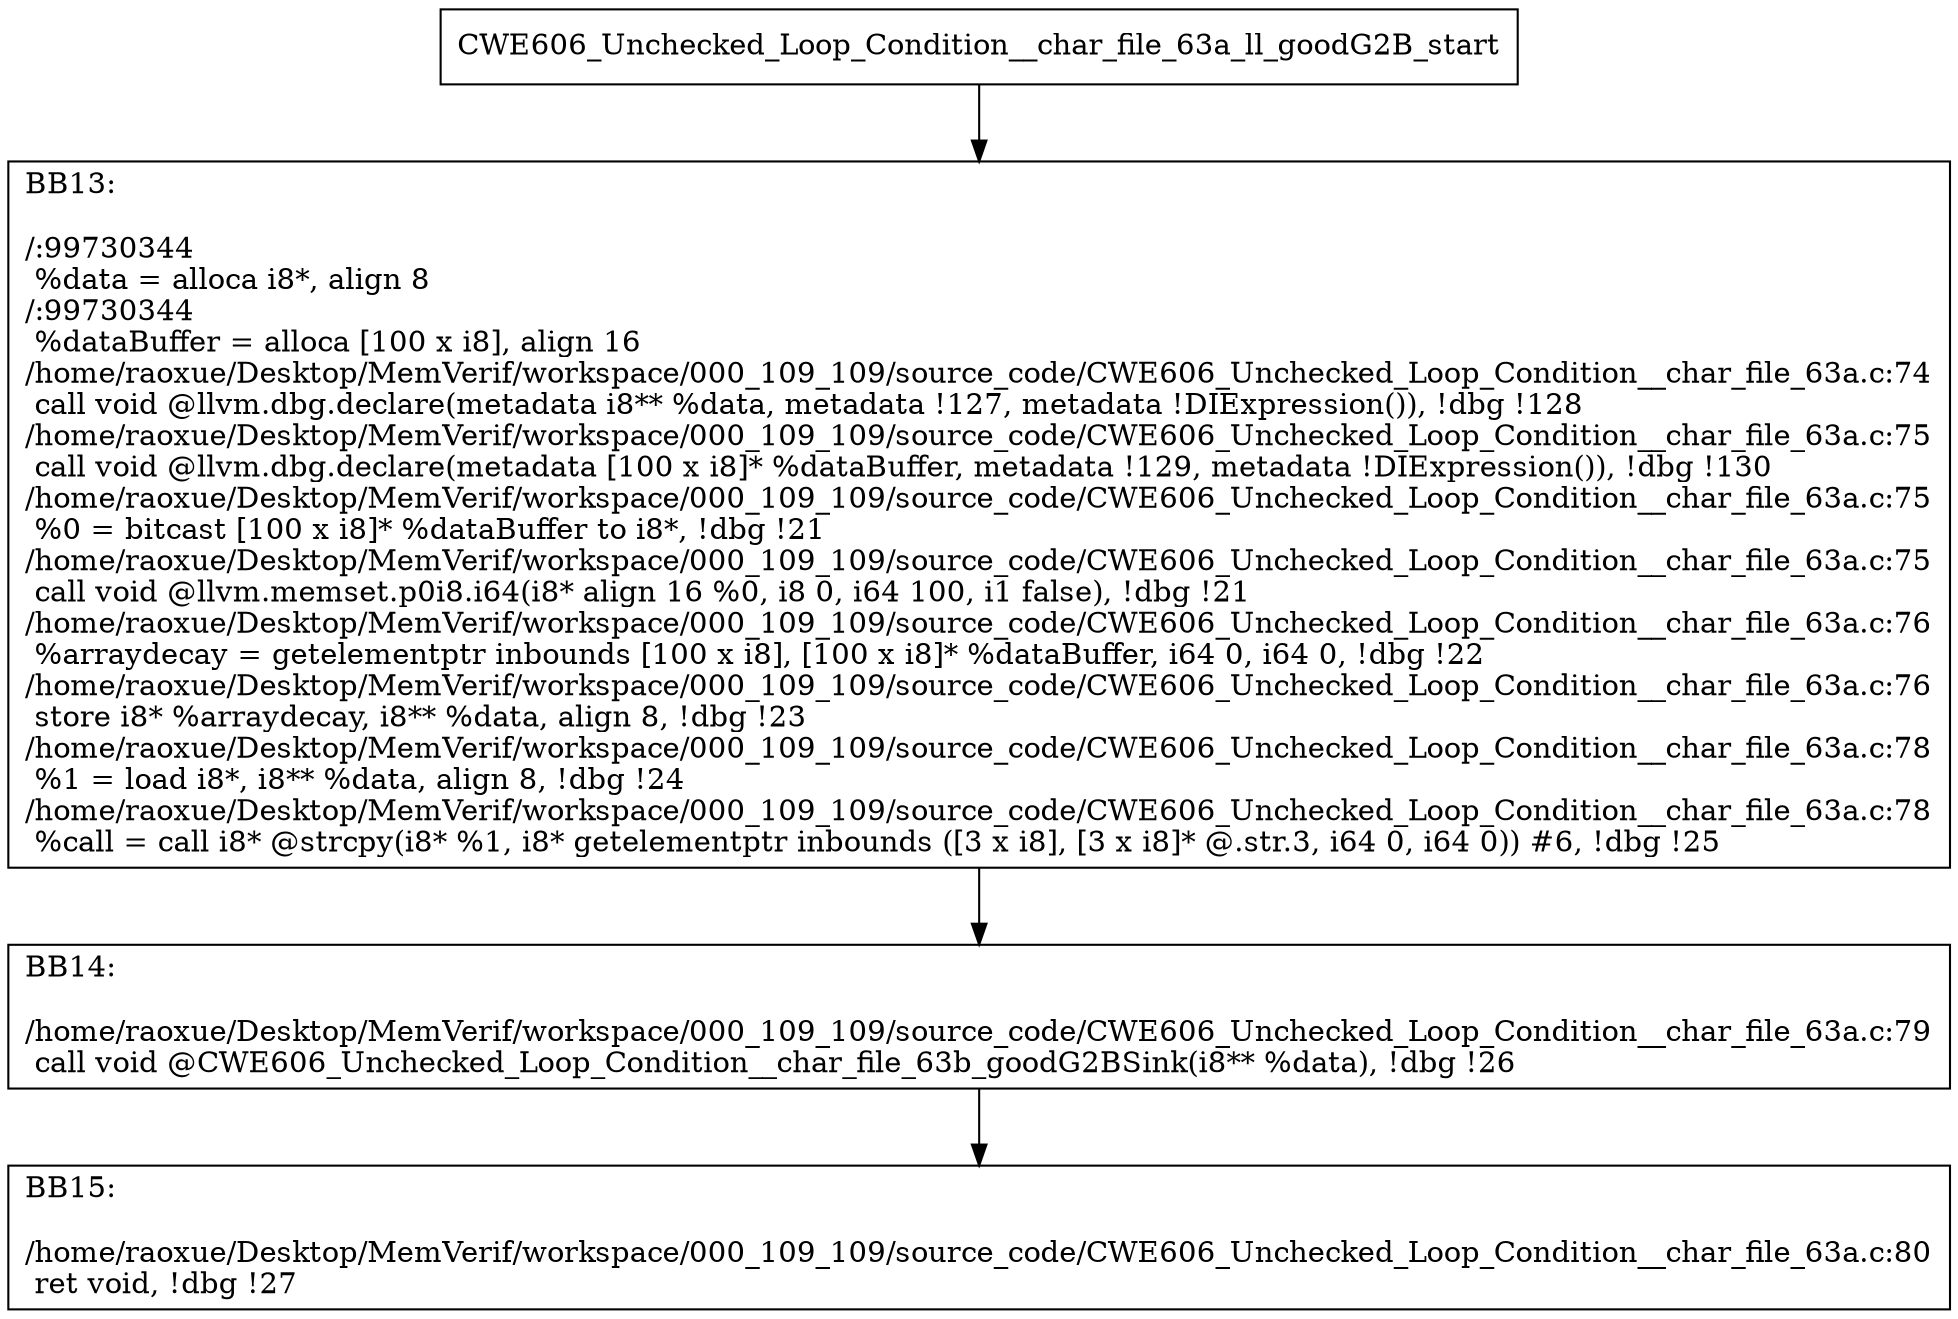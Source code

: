digraph "CFG for'CWE606_Unchecked_Loop_Condition__char_file_63a_ll_goodG2B' function" {
	BBCWE606_Unchecked_Loop_Condition__char_file_63a_ll_goodG2B_start[shape=record,label="{CWE606_Unchecked_Loop_Condition__char_file_63a_ll_goodG2B_start}"];
	BBCWE606_Unchecked_Loop_Condition__char_file_63a_ll_goodG2B_start-> CWE606_Unchecked_Loop_Condition__char_file_63a_ll_goodG2BBB13;
	CWE606_Unchecked_Loop_Condition__char_file_63a_ll_goodG2BBB13 [shape=record, label="{BB13:\l\l/:99730344\l
  %data = alloca i8*, align 8\l
/:99730344\l
  %dataBuffer = alloca [100 x i8], align 16\l
/home/raoxue/Desktop/MemVerif/workspace/000_109_109/source_code/CWE606_Unchecked_Loop_Condition__char_file_63a.c:74\l
  call void @llvm.dbg.declare(metadata i8** %data, metadata !127, metadata !DIExpression()), !dbg !128\l
/home/raoxue/Desktop/MemVerif/workspace/000_109_109/source_code/CWE606_Unchecked_Loop_Condition__char_file_63a.c:75\l
  call void @llvm.dbg.declare(metadata [100 x i8]* %dataBuffer, metadata !129, metadata !DIExpression()), !dbg !130\l
/home/raoxue/Desktop/MemVerif/workspace/000_109_109/source_code/CWE606_Unchecked_Loop_Condition__char_file_63a.c:75\l
  %0 = bitcast [100 x i8]* %dataBuffer to i8*, !dbg !21\l
/home/raoxue/Desktop/MemVerif/workspace/000_109_109/source_code/CWE606_Unchecked_Loop_Condition__char_file_63a.c:75\l
  call void @llvm.memset.p0i8.i64(i8* align 16 %0, i8 0, i64 100, i1 false), !dbg !21\l
/home/raoxue/Desktop/MemVerif/workspace/000_109_109/source_code/CWE606_Unchecked_Loop_Condition__char_file_63a.c:76\l
  %arraydecay = getelementptr inbounds [100 x i8], [100 x i8]* %dataBuffer, i64 0, i64 0, !dbg !22\l
/home/raoxue/Desktop/MemVerif/workspace/000_109_109/source_code/CWE606_Unchecked_Loop_Condition__char_file_63a.c:76\l
  store i8* %arraydecay, i8** %data, align 8, !dbg !23\l
/home/raoxue/Desktop/MemVerif/workspace/000_109_109/source_code/CWE606_Unchecked_Loop_Condition__char_file_63a.c:78\l
  %1 = load i8*, i8** %data, align 8, !dbg !24\l
/home/raoxue/Desktop/MemVerif/workspace/000_109_109/source_code/CWE606_Unchecked_Loop_Condition__char_file_63a.c:78\l
  %call = call i8* @strcpy(i8* %1, i8* getelementptr inbounds ([3 x i8], [3 x i8]* @.str.3, i64 0, i64 0)) #6, !dbg !25\l
}"];
	CWE606_Unchecked_Loop_Condition__char_file_63a_ll_goodG2BBB13-> CWE606_Unchecked_Loop_Condition__char_file_63a_ll_goodG2BBB14;
	CWE606_Unchecked_Loop_Condition__char_file_63a_ll_goodG2BBB14 [shape=record, label="{BB14:\l\l/home/raoxue/Desktop/MemVerif/workspace/000_109_109/source_code/CWE606_Unchecked_Loop_Condition__char_file_63a.c:79\l
  call void @CWE606_Unchecked_Loop_Condition__char_file_63b_goodG2BSink(i8** %data), !dbg !26\l
}"];
	CWE606_Unchecked_Loop_Condition__char_file_63a_ll_goodG2BBB14-> CWE606_Unchecked_Loop_Condition__char_file_63a_ll_goodG2BBB15;
	CWE606_Unchecked_Loop_Condition__char_file_63a_ll_goodG2BBB15 [shape=record, label="{BB15:\l\l/home/raoxue/Desktop/MemVerif/workspace/000_109_109/source_code/CWE606_Unchecked_Loop_Condition__char_file_63a.c:80\l
  ret void, !dbg !27\l
}"];
}
